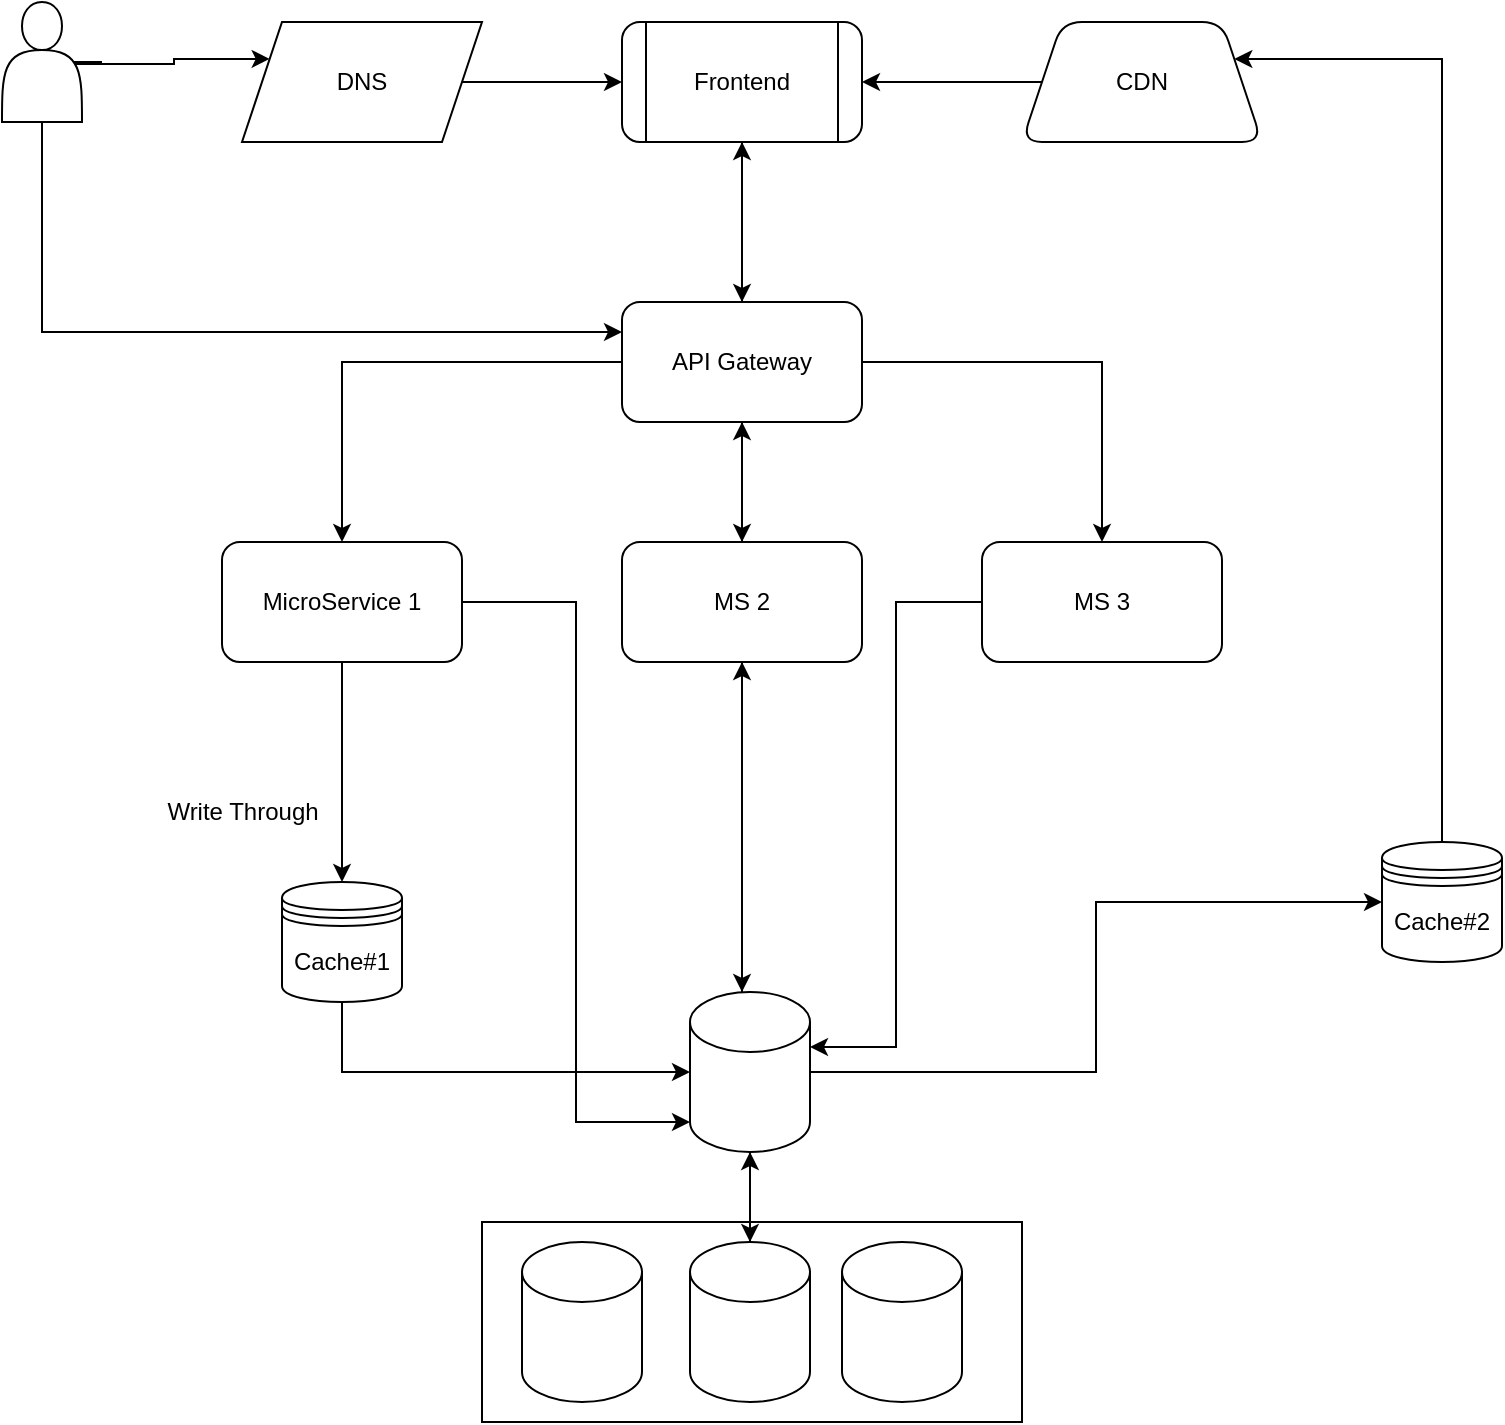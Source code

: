 <mxfile version="21.8.1" type="github">
  <diagram name="Page-1" id="V9zqdTcni0v2ZcYkMJTS">
    <mxGraphModel dx="954" dy="580" grid="1" gridSize="10" guides="1" tooltips="1" connect="1" arrows="1" fold="1" page="1" pageScale="1" pageWidth="827" pageHeight="1169" math="0" shadow="0">
      <root>
        <mxCell id="0" />
        <mxCell id="1" parent="0" />
        <mxCell id="nxw9AfOaJI0Na8flUDBW-54" value="" style="rounded=0;whiteSpace=wrap;html=1;" parent="1" vertex="1">
          <mxGeometry x="250" y="620" width="270" height="100" as="geometry" />
        </mxCell>
        <mxCell id="nxw9AfOaJI0Na8flUDBW-16" value="" style="edgeStyle=orthogonalEdgeStyle;rounded=0;orthogonalLoop=1;jettySize=auto;html=1;" parent="1" source="nxw9AfOaJI0Na8flUDBW-9" target="nxw9AfOaJI0Na8flUDBW-15" edge="1">
          <mxGeometry relative="1" as="geometry" />
        </mxCell>
        <mxCell id="nxw9AfOaJI0Na8flUDBW-18" value="" style="edgeStyle=orthogonalEdgeStyle;rounded=0;orthogonalLoop=1;jettySize=auto;html=1;" parent="1" source="nxw9AfOaJI0Na8flUDBW-9" target="nxw9AfOaJI0Na8flUDBW-17" edge="1">
          <mxGeometry relative="1" as="geometry" />
        </mxCell>
        <mxCell id="nxw9AfOaJI0Na8flUDBW-20" value="" style="edgeStyle=orthogonalEdgeStyle;rounded=0;orthogonalLoop=1;jettySize=auto;html=1;" parent="1" source="nxw9AfOaJI0Na8flUDBW-9" target="nxw9AfOaJI0Na8flUDBW-19" edge="1">
          <mxGeometry relative="1" as="geometry" />
        </mxCell>
        <mxCell id="nxw9AfOaJI0Na8flUDBW-22" value="" style="edgeStyle=orthogonalEdgeStyle;rounded=0;orthogonalLoop=1;jettySize=auto;html=1;" parent="1" source="nxw9AfOaJI0Na8flUDBW-9" target="nxw9AfOaJI0Na8flUDBW-21" edge="1">
          <mxGeometry relative="1" as="geometry" />
        </mxCell>
        <mxCell id="nxw9AfOaJI0Na8flUDBW-9" value="API Gateway" style="rounded=1;whiteSpace=wrap;html=1;" parent="1" vertex="1">
          <mxGeometry x="320" y="160" width="120" height="60" as="geometry" />
        </mxCell>
        <mxCell id="nxw9AfOaJI0Na8flUDBW-37" style="edgeStyle=orthogonalEdgeStyle;rounded=0;orthogonalLoop=1;jettySize=auto;html=1;entryX=0;entryY=0.25;entryDx=0;entryDy=0;" parent="1" target="nxw9AfOaJI0Na8flUDBW-35" edge="1">
          <mxGeometry relative="1" as="geometry">
            <mxPoint x="60" y="40" as="sourcePoint" />
            <Array as="points">
              <mxPoint x="40" y="40" />
              <mxPoint x="40" y="41" />
              <mxPoint x="96" y="41" />
              <mxPoint x="96" y="39" />
            </Array>
          </mxGeometry>
        </mxCell>
        <mxCell id="nxw9AfOaJI0Na8flUDBW-44" style="edgeStyle=orthogonalEdgeStyle;rounded=0;orthogonalLoop=1;jettySize=auto;html=1;entryX=0.5;entryY=0;entryDx=0;entryDy=0;" parent="1" source="nxw9AfOaJI0Na8flUDBW-15" target="nxw9AfOaJI0Na8flUDBW-40" edge="1">
          <mxGeometry relative="1" as="geometry" />
        </mxCell>
        <mxCell id="nxw9AfOaJI0Na8flUDBW-15" value="MicroService 1" style="rounded=1;whiteSpace=wrap;html=1;" parent="1" vertex="1">
          <mxGeometry x="120" y="280" width="120" height="60" as="geometry" />
        </mxCell>
        <mxCell id="nxw9AfOaJI0Na8flUDBW-24" value="" style="edgeStyle=orthogonalEdgeStyle;rounded=0;orthogonalLoop=1;jettySize=auto;html=1;" parent="1" source="nxw9AfOaJI0Na8flUDBW-17" target="nxw9AfOaJI0Na8flUDBW-9" edge="1">
          <mxGeometry relative="1" as="geometry" />
        </mxCell>
        <mxCell id="nxw9AfOaJI0Na8flUDBW-33" style="edgeStyle=orthogonalEdgeStyle;rounded=0;orthogonalLoop=1;jettySize=auto;html=1;" parent="1" source="nxw9AfOaJI0Na8flUDBW-17" target="nxw9AfOaJI0Na8flUDBW-31" edge="1">
          <mxGeometry relative="1" as="geometry">
            <Array as="points">
              <mxPoint x="380" y="460" />
              <mxPoint x="380" y="460" />
            </Array>
          </mxGeometry>
        </mxCell>
        <mxCell id="nxw9AfOaJI0Na8flUDBW-17" value="MS 2" style="rounded=1;whiteSpace=wrap;html=1;" parent="1" vertex="1">
          <mxGeometry x="320" y="280" width="120" height="60" as="geometry" />
        </mxCell>
        <mxCell id="nxw9AfOaJI0Na8flUDBW-19" value="MS 3" style="whiteSpace=wrap;html=1;rounded=1;" parent="1" vertex="1">
          <mxGeometry x="500" y="280" width="120" height="60" as="geometry" />
        </mxCell>
        <mxCell id="nxw9AfOaJI0Na8flUDBW-23" value="" style="edgeStyle=orthogonalEdgeStyle;rounded=0;orthogonalLoop=1;jettySize=auto;html=1;" parent="1" source="nxw9AfOaJI0Na8flUDBW-21" target="nxw9AfOaJI0Na8flUDBW-9" edge="1">
          <mxGeometry relative="1" as="geometry" />
        </mxCell>
        <mxCell id="nxw9AfOaJI0Na8flUDBW-21" value="Frontend" style="shape=process;whiteSpace=wrap;html=1;backgroundOutline=1;rounded=1;" parent="1" vertex="1">
          <mxGeometry x="320" y="20" width="120" height="60" as="geometry" />
        </mxCell>
        <mxCell id="nxw9AfOaJI0Na8flUDBW-30" style="edgeStyle=orthogonalEdgeStyle;rounded=0;orthogonalLoop=1;jettySize=auto;html=1;" parent="1" source="nxw9AfOaJI0Na8flUDBW-25" target="nxw9AfOaJI0Na8flUDBW-21" edge="1">
          <mxGeometry relative="1" as="geometry" />
        </mxCell>
        <mxCell id="nxw9AfOaJI0Na8flUDBW-25" value="CDN" style="shape=trapezoid;perimeter=trapezoidPerimeter;whiteSpace=wrap;html=1;fixedSize=1;rounded=1;" parent="1" vertex="1">
          <mxGeometry x="520" y="20" width="120" height="60" as="geometry" />
        </mxCell>
        <mxCell id="nxw9AfOaJI0Na8flUDBW-43" style="edgeStyle=orthogonalEdgeStyle;rounded=0;orthogonalLoop=1;jettySize=auto;html=1;entryX=0;entryY=0.5;entryDx=0;entryDy=0;" parent="1" source="nxw9AfOaJI0Na8flUDBW-31" target="nxw9AfOaJI0Na8flUDBW-41" edge="1">
          <mxGeometry relative="1" as="geometry" />
        </mxCell>
        <mxCell id="nxw9AfOaJI0Na8flUDBW-46" style="edgeStyle=orthogonalEdgeStyle;rounded=0;orthogonalLoop=1;jettySize=auto;html=1;entryX=0.5;entryY=1;entryDx=0;entryDy=0;" parent="1" source="nxw9AfOaJI0Na8flUDBW-31" target="nxw9AfOaJI0Na8flUDBW-17" edge="1">
          <mxGeometry relative="1" as="geometry">
            <Array as="points">
              <mxPoint x="380" y="480" />
              <mxPoint x="380" y="480" />
            </Array>
          </mxGeometry>
        </mxCell>
        <mxCell id="nxw9AfOaJI0Na8flUDBW-50" style="edgeStyle=orthogonalEdgeStyle;rounded=0;orthogonalLoop=1;jettySize=auto;html=1;" parent="1" source="nxw9AfOaJI0Na8flUDBW-31" target="nxw9AfOaJI0Na8flUDBW-48" edge="1">
          <mxGeometry relative="1" as="geometry" />
        </mxCell>
        <mxCell id="nxw9AfOaJI0Na8flUDBW-31" value="" style="shape=cylinder3;whiteSpace=wrap;html=1;boundedLbl=1;backgroundOutline=1;size=15;" parent="1" vertex="1">
          <mxGeometry x="354" y="505" width="60" height="80" as="geometry" />
        </mxCell>
        <mxCell id="nxw9AfOaJI0Na8flUDBW-32" style="edgeStyle=orthogonalEdgeStyle;rounded=0;orthogonalLoop=1;jettySize=auto;html=1;entryX=0;entryY=1;entryDx=0;entryDy=-15;entryPerimeter=0;" parent="1" source="nxw9AfOaJI0Na8flUDBW-15" target="nxw9AfOaJI0Na8flUDBW-31" edge="1">
          <mxGeometry relative="1" as="geometry" />
        </mxCell>
        <mxCell id="nxw9AfOaJI0Na8flUDBW-34" style="edgeStyle=orthogonalEdgeStyle;rounded=0;orthogonalLoop=1;jettySize=auto;html=1;entryX=1;entryY=0;entryDx=0;entryDy=27.5;entryPerimeter=0;" parent="1" source="nxw9AfOaJI0Na8flUDBW-19" target="nxw9AfOaJI0Na8flUDBW-31" edge="1">
          <mxGeometry relative="1" as="geometry" />
        </mxCell>
        <mxCell id="nxw9AfOaJI0Na8flUDBW-38" style="edgeStyle=orthogonalEdgeStyle;rounded=0;orthogonalLoop=1;jettySize=auto;html=1;" parent="1" source="nxw9AfOaJI0Na8flUDBW-35" target="nxw9AfOaJI0Na8flUDBW-21" edge="1">
          <mxGeometry relative="1" as="geometry" />
        </mxCell>
        <mxCell id="nxw9AfOaJI0Na8flUDBW-35" value="DNS" style="shape=parallelogram;perimeter=parallelogramPerimeter;whiteSpace=wrap;html=1;fixedSize=1;" parent="1" vertex="1">
          <mxGeometry x="130" y="20" width="120" height="60" as="geometry" />
        </mxCell>
        <mxCell id="nxw9AfOaJI0Na8flUDBW-55" style="edgeStyle=orthogonalEdgeStyle;rounded=0;orthogonalLoop=1;jettySize=auto;html=1;entryX=0;entryY=0.25;entryDx=0;entryDy=0;" parent="1" source="nxw9AfOaJI0Na8flUDBW-39" target="nxw9AfOaJI0Na8flUDBW-9" edge="1">
          <mxGeometry relative="1" as="geometry">
            <Array as="points">
              <mxPoint x="30" y="175" />
            </Array>
          </mxGeometry>
        </mxCell>
        <mxCell id="nxw9AfOaJI0Na8flUDBW-39" value="" style="shape=actor;whiteSpace=wrap;html=1;" parent="1" vertex="1">
          <mxGeometry x="10" y="10" width="40" height="60" as="geometry" />
        </mxCell>
        <mxCell id="nxw9AfOaJI0Na8flUDBW-45" style="edgeStyle=orthogonalEdgeStyle;rounded=0;orthogonalLoop=1;jettySize=auto;html=1;" parent="1" source="nxw9AfOaJI0Na8flUDBW-40" target="nxw9AfOaJI0Na8flUDBW-31" edge="1">
          <mxGeometry relative="1" as="geometry">
            <Array as="points">
              <mxPoint x="180" y="545" />
            </Array>
          </mxGeometry>
        </mxCell>
        <mxCell id="nxw9AfOaJI0Na8flUDBW-40" value="Cache#1" style="shape=datastore;whiteSpace=wrap;html=1;" parent="1" vertex="1">
          <mxGeometry x="150" y="450" width="60" height="60" as="geometry" />
        </mxCell>
        <mxCell id="nxw9AfOaJI0Na8flUDBW-42" style="edgeStyle=orthogonalEdgeStyle;rounded=0;orthogonalLoop=1;jettySize=auto;html=1;entryX=1;entryY=0.25;entryDx=0;entryDy=0;" parent="1" source="nxw9AfOaJI0Na8flUDBW-41" target="nxw9AfOaJI0Na8flUDBW-25" edge="1">
          <mxGeometry relative="1" as="geometry">
            <Array as="points">
              <mxPoint x="730" y="39" />
            </Array>
          </mxGeometry>
        </mxCell>
        <mxCell id="nxw9AfOaJI0Na8flUDBW-41" value="Cache#2" style="shape=datastore;whiteSpace=wrap;html=1;" parent="1" vertex="1">
          <mxGeometry x="700" y="430" width="60" height="60" as="geometry" />
        </mxCell>
        <mxCell id="nxw9AfOaJI0Na8flUDBW-47" value="Write Through" style="text;html=1;align=center;verticalAlign=middle;resizable=0;points=[];autosize=1;strokeColor=none;fillColor=none;" parent="1" vertex="1">
          <mxGeometry x="80" y="400" width="100" height="30" as="geometry" />
        </mxCell>
        <mxCell id="nxw9AfOaJI0Na8flUDBW-49" value="" style="edgeStyle=orthogonalEdgeStyle;rounded=0;orthogonalLoop=1;jettySize=auto;html=1;" parent="1" source="nxw9AfOaJI0Na8flUDBW-48" target="nxw9AfOaJI0Na8flUDBW-31" edge="1">
          <mxGeometry relative="1" as="geometry" />
        </mxCell>
        <mxCell id="nxw9AfOaJI0Na8flUDBW-48" value="" style="shape=cylinder3;whiteSpace=wrap;html=1;boundedLbl=1;backgroundOutline=1;size=15;" parent="1" vertex="1">
          <mxGeometry x="354" y="630" width="60" height="80" as="geometry" />
        </mxCell>
        <mxCell id="nxw9AfOaJI0Na8flUDBW-51" value="" style="shape=cylinder3;whiteSpace=wrap;html=1;boundedLbl=1;backgroundOutline=1;size=15;" parent="1" vertex="1">
          <mxGeometry x="270" y="630" width="60" height="80" as="geometry" />
        </mxCell>
        <mxCell id="nxw9AfOaJI0Na8flUDBW-52" value="" style="shape=cylinder3;whiteSpace=wrap;html=1;boundedLbl=1;backgroundOutline=1;size=15;" parent="1" vertex="1">
          <mxGeometry x="430" y="630" width="60" height="80" as="geometry" />
        </mxCell>
      </root>
    </mxGraphModel>
  </diagram>
</mxfile>
